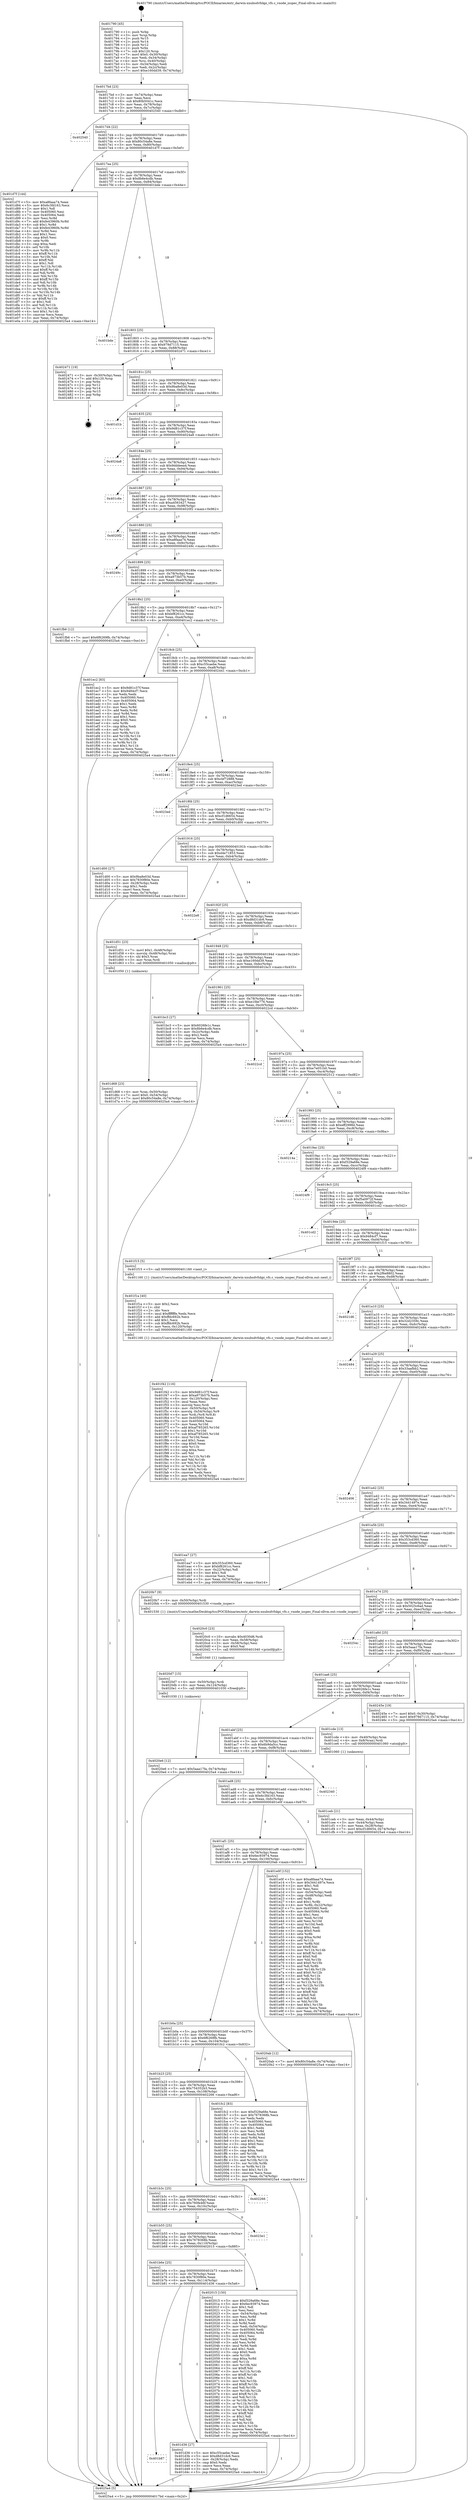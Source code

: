digraph "0x401790" {
  label = "0x401790 (/mnt/c/Users/mathe/Desktop/tcc/POCII/binaries/extr_darwin-xnubsdvfskpi_vfs.c_vnode_isspec_Final-ollvm.out::main(0))"
  labelloc = "t"
  node[shape=record]

  Entry [label="",width=0.3,height=0.3,shape=circle,fillcolor=black,style=filled]
  "0x4017bd" [label="{
     0x4017bd [23]\l
     | [instrs]\l
     &nbsp;&nbsp;0x4017bd \<+3\>: mov -0x74(%rbp),%eax\l
     &nbsp;&nbsp;0x4017c0 \<+2\>: mov %eax,%ecx\l
     &nbsp;&nbsp;0x4017c2 \<+6\>: sub $0x80b5041c,%ecx\l
     &nbsp;&nbsp;0x4017c8 \<+3\>: mov %eax,-0x78(%rbp)\l
     &nbsp;&nbsp;0x4017cb \<+3\>: mov %ecx,-0x7c(%rbp)\l
     &nbsp;&nbsp;0x4017ce \<+6\>: je 0000000000402540 \<main+0xdb0\>\l
  }"]
  "0x402540" [label="{
     0x402540\l
  }", style=dashed]
  "0x4017d4" [label="{
     0x4017d4 [22]\l
     | [instrs]\l
     &nbsp;&nbsp;0x4017d4 \<+5\>: jmp 00000000004017d9 \<main+0x49\>\l
     &nbsp;&nbsp;0x4017d9 \<+3\>: mov -0x78(%rbp),%eax\l
     &nbsp;&nbsp;0x4017dc \<+5\>: sub $0x80c54a8e,%eax\l
     &nbsp;&nbsp;0x4017e1 \<+3\>: mov %eax,-0x80(%rbp)\l
     &nbsp;&nbsp;0x4017e4 \<+6\>: je 0000000000401d7f \<main+0x5ef\>\l
  }"]
  Exit [label="",width=0.3,height=0.3,shape=circle,fillcolor=black,style=filled,peripheries=2]
  "0x401d7f" [label="{
     0x401d7f [144]\l
     | [instrs]\l
     &nbsp;&nbsp;0x401d7f \<+5\>: mov $0xa8faaa74,%eax\l
     &nbsp;&nbsp;0x401d84 \<+5\>: mov $0x6c3fd163,%ecx\l
     &nbsp;&nbsp;0x401d89 \<+2\>: mov $0x1,%dl\l
     &nbsp;&nbsp;0x401d8b \<+7\>: mov 0x405060,%esi\l
     &nbsp;&nbsp;0x401d92 \<+7\>: mov 0x405064,%edi\l
     &nbsp;&nbsp;0x401d99 \<+3\>: mov %esi,%r8d\l
     &nbsp;&nbsp;0x401d9c \<+7\>: add $0xfe43960b,%r8d\l
     &nbsp;&nbsp;0x401da3 \<+4\>: sub $0x1,%r8d\l
     &nbsp;&nbsp;0x401da7 \<+7\>: sub $0xfe43960b,%r8d\l
     &nbsp;&nbsp;0x401dae \<+4\>: imul %r8d,%esi\l
     &nbsp;&nbsp;0x401db2 \<+3\>: and $0x1,%esi\l
     &nbsp;&nbsp;0x401db5 \<+3\>: cmp $0x0,%esi\l
     &nbsp;&nbsp;0x401db8 \<+4\>: sete %r9b\l
     &nbsp;&nbsp;0x401dbc \<+3\>: cmp $0xa,%edi\l
     &nbsp;&nbsp;0x401dbf \<+4\>: setl %r10b\l
     &nbsp;&nbsp;0x401dc3 \<+3\>: mov %r9b,%r11b\l
     &nbsp;&nbsp;0x401dc6 \<+4\>: xor $0xff,%r11b\l
     &nbsp;&nbsp;0x401dca \<+3\>: mov %r10b,%bl\l
     &nbsp;&nbsp;0x401dcd \<+3\>: xor $0xff,%bl\l
     &nbsp;&nbsp;0x401dd0 \<+3\>: xor $0x1,%dl\l
     &nbsp;&nbsp;0x401dd3 \<+3\>: mov %r11b,%r14b\l
     &nbsp;&nbsp;0x401dd6 \<+4\>: and $0xff,%r14b\l
     &nbsp;&nbsp;0x401dda \<+3\>: and %dl,%r9b\l
     &nbsp;&nbsp;0x401ddd \<+3\>: mov %bl,%r15b\l
     &nbsp;&nbsp;0x401de0 \<+4\>: and $0xff,%r15b\l
     &nbsp;&nbsp;0x401de4 \<+3\>: and %dl,%r10b\l
     &nbsp;&nbsp;0x401de7 \<+3\>: or %r9b,%r14b\l
     &nbsp;&nbsp;0x401dea \<+3\>: or %r10b,%r15b\l
     &nbsp;&nbsp;0x401ded \<+3\>: xor %r15b,%r14b\l
     &nbsp;&nbsp;0x401df0 \<+3\>: or %bl,%r11b\l
     &nbsp;&nbsp;0x401df3 \<+4\>: xor $0xff,%r11b\l
     &nbsp;&nbsp;0x401df7 \<+3\>: or $0x1,%dl\l
     &nbsp;&nbsp;0x401dfa \<+3\>: and %dl,%r11b\l
     &nbsp;&nbsp;0x401dfd \<+3\>: or %r11b,%r14b\l
     &nbsp;&nbsp;0x401e00 \<+4\>: test $0x1,%r14b\l
     &nbsp;&nbsp;0x401e04 \<+3\>: cmovne %ecx,%eax\l
     &nbsp;&nbsp;0x401e07 \<+3\>: mov %eax,-0x74(%rbp)\l
     &nbsp;&nbsp;0x401e0a \<+5\>: jmp 00000000004025a4 \<main+0xe14\>\l
  }"]
  "0x4017ea" [label="{
     0x4017ea [25]\l
     | [instrs]\l
     &nbsp;&nbsp;0x4017ea \<+5\>: jmp 00000000004017ef \<main+0x5f\>\l
     &nbsp;&nbsp;0x4017ef \<+3\>: mov -0x78(%rbp),%eax\l
     &nbsp;&nbsp;0x4017f2 \<+5\>: sub $0x8b6e4cdb,%eax\l
     &nbsp;&nbsp;0x4017f7 \<+6\>: mov %eax,-0x84(%rbp)\l
     &nbsp;&nbsp;0x4017fd \<+6\>: je 0000000000401bde \<main+0x44e\>\l
  }"]
  "0x4020e6" [label="{
     0x4020e6 [12]\l
     | [instrs]\l
     &nbsp;&nbsp;0x4020e6 \<+7\>: movl $0x5aaa17fa,-0x74(%rbp)\l
     &nbsp;&nbsp;0x4020ed \<+5\>: jmp 00000000004025a4 \<main+0xe14\>\l
  }"]
  "0x401bde" [label="{
     0x401bde\l
  }", style=dashed]
  "0x401803" [label="{
     0x401803 [25]\l
     | [instrs]\l
     &nbsp;&nbsp;0x401803 \<+5\>: jmp 0000000000401808 \<main+0x78\>\l
     &nbsp;&nbsp;0x401808 \<+3\>: mov -0x78(%rbp),%eax\l
     &nbsp;&nbsp;0x40180b \<+5\>: sub $0x979d7115,%eax\l
     &nbsp;&nbsp;0x401810 \<+6\>: mov %eax,-0x88(%rbp)\l
     &nbsp;&nbsp;0x401816 \<+6\>: je 0000000000402471 \<main+0xce1\>\l
  }"]
  "0x4020d7" [label="{
     0x4020d7 [15]\l
     | [instrs]\l
     &nbsp;&nbsp;0x4020d7 \<+4\>: mov -0x50(%rbp),%rdi\l
     &nbsp;&nbsp;0x4020db \<+6\>: mov %eax,-0x124(%rbp)\l
     &nbsp;&nbsp;0x4020e1 \<+5\>: call 0000000000401030 \<free@plt\>\l
     | [calls]\l
     &nbsp;&nbsp;0x401030 \{1\} (unknown)\l
  }"]
  "0x402471" [label="{
     0x402471 [19]\l
     | [instrs]\l
     &nbsp;&nbsp;0x402471 \<+3\>: mov -0x30(%rbp),%eax\l
     &nbsp;&nbsp;0x402474 \<+7\>: add $0x120,%rsp\l
     &nbsp;&nbsp;0x40247b \<+1\>: pop %rbx\l
     &nbsp;&nbsp;0x40247c \<+2\>: pop %r12\l
     &nbsp;&nbsp;0x40247e \<+2\>: pop %r14\l
     &nbsp;&nbsp;0x402480 \<+2\>: pop %r15\l
     &nbsp;&nbsp;0x402482 \<+1\>: pop %rbp\l
     &nbsp;&nbsp;0x402483 \<+1\>: ret\l
  }"]
  "0x40181c" [label="{
     0x40181c [25]\l
     | [instrs]\l
     &nbsp;&nbsp;0x40181c \<+5\>: jmp 0000000000401821 \<main+0x91\>\l
     &nbsp;&nbsp;0x401821 \<+3\>: mov -0x78(%rbp),%eax\l
     &nbsp;&nbsp;0x401824 \<+5\>: sub $0x9ba8e03d,%eax\l
     &nbsp;&nbsp;0x401829 \<+6\>: mov %eax,-0x8c(%rbp)\l
     &nbsp;&nbsp;0x40182f \<+6\>: je 0000000000401d1b \<main+0x58b\>\l
  }"]
  "0x4020c0" [label="{
     0x4020c0 [23]\l
     | [instrs]\l
     &nbsp;&nbsp;0x4020c0 \<+10\>: movabs $0x4030d6,%rdi\l
     &nbsp;&nbsp;0x4020ca \<+3\>: mov %eax,-0x58(%rbp)\l
     &nbsp;&nbsp;0x4020cd \<+3\>: mov -0x58(%rbp),%esi\l
     &nbsp;&nbsp;0x4020d0 \<+2\>: mov $0x0,%al\l
     &nbsp;&nbsp;0x4020d2 \<+5\>: call 0000000000401040 \<printf@plt\>\l
     | [calls]\l
     &nbsp;&nbsp;0x401040 \{1\} (unknown)\l
  }"]
  "0x401d1b" [label="{
     0x401d1b\l
  }", style=dashed]
  "0x401835" [label="{
     0x401835 [25]\l
     | [instrs]\l
     &nbsp;&nbsp;0x401835 \<+5\>: jmp 000000000040183a \<main+0xaa\>\l
     &nbsp;&nbsp;0x40183a \<+3\>: mov -0x78(%rbp),%eax\l
     &nbsp;&nbsp;0x40183d \<+5\>: sub $0x9d81c37f,%eax\l
     &nbsp;&nbsp;0x401842 \<+6\>: mov %eax,-0x90(%rbp)\l
     &nbsp;&nbsp;0x401848 \<+6\>: je 00000000004024a8 \<main+0xd18\>\l
  }"]
  "0x401f42" [label="{
     0x401f42 [116]\l
     | [instrs]\l
     &nbsp;&nbsp;0x401f42 \<+5\>: mov $0x9d81c37f,%ecx\l
     &nbsp;&nbsp;0x401f47 \<+5\>: mov $0xa973b57b,%edx\l
     &nbsp;&nbsp;0x401f4c \<+6\>: mov -0x120(%rbp),%esi\l
     &nbsp;&nbsp;0x401f52 \<+3\>: imul %eax,%esi\l
     &nbsp;&nbsp;0x401f55 \<+3\>: movslq %esi,%rdi\l
     &nbsp;&nbsp;0x401f58 \<+4\>: mov -0x50(%rbp),%r8\l
     &nbsp;&nbsp;0x401f5c \<+4\>: movslq -0x54(%rbp),%r9\l
     &nbsp;&nbsp;0x401f60 \<+4\>: mov %rdi,(%r8,%r9,8)\l
     &nbsp;&nbsp;0x401f64 \<+7\>: mov 0x405060,%eax\l
     &nbsp;&nbsp;0x401f6b \<+7\>: mov 0x405064,%esi\l
     &nbsp;&nbsp;0x401f72 \<+3\>: mov %eax,%r10d\l
     &nbsp;&nbsp;0x401f75 \<+7\>: add $0xaf785265,%r10d\l
     &nbsp;&nbsp;0x401f7c \<+4\>: sub $0x1,%r10d\l
     &nbsp;&nbsp;0x401f80 \<+7\>: sub $0xaf785265,%r10d\l
     &nbsp;&nbsp;0x401f87 \<+4\>: imul %r10d,%eax\l
     &nbsp;&nbsp;0x401f8b \<+3\>: and $0x1,%eax\l
     &nbsp;&nbsp;0x401f8e \<+3\>: cmp $0x0,%eax\l
     &nbsp;&nbsp;0x401f91 \<+4\>: sete %r11b\l
     &nbsp;&nbsp;0x401f95 \<+3\>: cmp $0xa,%esi\l
     &nbsp;&nbsp;0x401f98 \<+3\>: setl %bl\l
     &nbsp;&nbsp;0x401f9b \<+3\>: mov %r11b,%r14b\l
     &nbsp;&nbsp;0x401f9e \<+3\>: and %bl,%r14b\l
     &nbsp;&nbsp;0x401fa1 \<+3\>: xor %bl,%r11b\l
     &nbsp;&nbsp;0x401fa4 \<+3\>: or %r11b,%r14b\l
     &nbsp;&nbsp;0x401fa7 \<+4\>: test $0x1,%r14b\l
     &nbsp;&nbsp;0x401fab \<+3\>: cmovne %edx,%ecx\l
     &nbsp;&nbsp;0x401fae \<+3\>: mov %ecx,-0x74(%rbp)\l
     &nbsp;&nbsp;0x401fb1 \<+5\>: jmp 00000000004025a4 \<main+0xe14\>\l
  }"]
  "0x4024a8" [label="{
     0x4024a8\l
  }", style=dashed]
  "0x40184e" [label="{
     0x40184e [25]\l
     | [instrs]\l
     &nbsp;&nbsp;0x40184e \<+5\>: jmp 0000000000401853 \<main+0xc3\>\l
     &nbsp;&nbsp;0x401853 \<+3\>: mov -0x78(%rbp),%eax\l
     &nbsp;&nbsp;0x401856 \<+5\>: sub $0x9dddeea4,%eax\l
     &nbsp;&nbsp;0x40185b \<+6\>: mov %eax,-0x94(%rbp)\l
     &nbsp;&nbsp;0x401861 \<+6\>: je 0000000000401c6e \<main+0x4de\>\l
  }"]
  "0x401f1a" [label="{
     0x401f1a [40]\l
     | [instrs]\l
     &nbsp;&nbsp;0x401f1a \<+5\>: mov $0x2,%ecx\l
     &nbsp;&nbsp;0x401f1f \<+1\>: cltd\l
     &nbsp;&nbsp;0x401f20 \<+2\>: idiv %ecx\l
     &nbsp;&nbsp;0x401f22 \<+6\>: imul $0xfffffffe,%edx,%ecx\l
     &nbsp;&nbsp;0x401f28 \<+6\>: add $0xffdc692b,%ecx\l
     &nbsp;&nbsp;0x401f2e \<+3\>: add $0x1,%ecx\l
     &nbsp;&nbsp;0x401f31 \<+6\>: sub $0xffdc692b,%ecx\l
     &nbsp;&nbsp;0x401f37 \<+6\>: mov %ecx,-0x120(%rbp)\l
     &nbsp;&nbsp;0x401f3d \<+5\>: call 0000000000401160 \<next_i\>\l
     | [calls]\l
     &nbsp;&nbsp;0x401160 \{1\} (/mnt/c/Users/mathe/Desktop/tcc/POCII/binaries/extr_darwin-xnubsdvfskpi_vfs.c_vnode_isspec_Final-ollvm.out::next_i)\l
  }"]
  "0x401c6e" [label="{
     0x401c6e\l
  }", style=dashed]
  "0x401867" [label="{
     0x401867 [25]\l
     | [instrs]\l
     &nbsp;&nbsp;0x401867 \<+5\>: jmp 000000000040186c \<main+0xdc\>\l
     &nbsp;&nbsp;0x40186c \<+3\>: mov -0x78(%rbp),%eax\l
     &nbsp;&nbsp;0x40186f \<+5\>: sub $0xa4563427,%eax\l
     &nbsp;&nbsp;0x401874 \<+6\>: mov %eax,-0x98(%rbp)\l
     &nbsp;&nbsp;0x40187a \<+6\>: je 00000000004020f2 \<main+0x962\>\l
  }"]
  "0x401d68" [label="{
     0x401d68 [23]\l
     | [instrs]\l
     &nbsp;&nbsp;0x401d68 \<+4\>: mov %rax,-0x50(%rbp)\l
     &nbsp;&nbsp;0x401d6c \<+7\>: movl $0x0,-0x54(%rbp)\l
     &nbsp;&nbsp;0x401d73 \<+7\>: movl $0x80c54a8e,-0x74(%rbp)\l
     &nbsp;&nbsp;0x401d7a \<+5\>: jmp 00000000004025a4 \<main+0xe14\>\l
  }"]
  "0x4020f2" [label="{
     0x4020f2\l
  }", style=dashed]
  "0x401880" [label="{
     0x401880 [25]\l
     | [instrs]\l
     &nbsp;&nbsp;0x401880 \<+5\>: jmp 0000000000401885 \<main+0xf5\>\l
     &nbsp;&nbsp;0x401885 \<+3\>: mov -0x78(%rbp),%eax\l
     &nbsp;&nbsp;0x401888 \<+5\>: sub $0xa8faaa74,%eax\l
     &nbsp;&nbsp;0x40188d \<+6\>: mov %eax,-0x9c(%rbp)\l
     &nbsp;&nbsp;0x401893 \<+6\>: je 000000000040249c \<main+0xd0c\>\l
  }"]
  "0x401b87" [label="{
     0x401b87\l
  }", style=dashed]
  "0x40249c" [label="{
     0x40249c\l
  }", style=dashed]
  "0x401899" [label="{
     0x401899 [25]\l
     | [instrs]\l
     &nbsp;&nbsp;0x401899 \<+5\>: jmp 000000000040189e \<main+0x10e\>\l
     &nbsp;&nbsp;0x40189e \<+3\>: mov -0x78(%rbp),%eax\l
     &nbsp;&nbsp;0x4018a1 \<+5\>: sub $0xa973b57b,%eax\l
     &nbsp;&nbsp;0x4018a6 \<+6\>: mov %eax,-0xa0(%rbp)\l
     &nbsp;&nbsp;0x4018ac \<+6\>: je 0000000000401fb6 \<main+0x826\>\l
  }"]
  "0x401d36" [label="{
     0x401d36 [27]\l
     | [instrs]\l
     &nbsp;&nbsp;0x401d36 \<+5\>: mov $0xc55caebe,%eax\l
     &nbsp;&nbsp;0x401d3b \<+5\>: mov $0xd8d31dc6,%ecx\l
     &nbsp;&nbsp;0x401d40 \<+3\>: mov -0x28(%rbp),%edx\l
     &nbsp;&nbsp;0x401d43 \<+3\>: cmp $0x0,%edx\l
     &nbsp;&nbsp;0x401d46 \<+3\>: cmove %ecx,%eax\l
     &nbsp;&nbsp;0x401d49 \<+3\>: mov %eax,-0x74(%rbp)\l
     &nbsp;&nbsp;0x401d4c \<+5\>: jmp 00000000004025a4 \<main+0xe14\>\l
  }"]
  "0x401fb6" [label="{
     0x401fb6 [12]\l
     | [instrs]\l
     &nbsp;&nbsp;0x401fb6 \<+7\>: movl $0x6f6269fb,-0x74(%rbp)\l
     &nbsp;&nbsp;0x401fbd \<+5\>: jmp 00000000004025a4 \<main+0xe14\>\l
  }"]
  "0x4018b2" [label="{
     0x4018b2 [25]\l
     | [instrs]\l
     &nbsp;&nbsp;0x4018b2 \<+5\>: jmp 00000000004018b7 \<main+0x127\>\l
     &nbsp;&nbsp;0x4018b7 \<+3\>: mov -0x78(%rbp),%eax\l
     &nbsp;&nbsp;0x4018ba \<+5\>: sub $0xbf8261cc,%eax\l
     &nbsp;&nbsp;0x4018bf \<+6\>: mov %eax,-0xa4(%rbp)\l
     &nbsp;&nbsp;0x4018c5 \<+6\>: je 0000000000401ec2 \<main+0x732\>\l
  }"]
  "0x401b6e" [label="{
     0x401b6e [25]\l
     | [instrs]\l
     &nbsp;&nbsp;0x401b6e \<+5\>: jmp 0000000000401b73 \<main+0x3e3\>\l
     &nbsp;&nbsp;0x401b73 \<+3\>: mov -0x78(%rbp),%eax\l
     &nbsp;&nbsp;0x401b76 \<+5\>: sub $0x7830f80e,%eax\l
     &nbsp;&nbsp;0x401b7b \<+6\>: mov %eax,-0x114(%rbp)\l
     &nbsp;&nbsp;0x401b81 \<+6\>: je 0000000000401d36 \<main+0x5a6\>\l
  }"]
  "0x401ec2" [label="{
     0x401ec2 [83]\l
     | [instrs]\l
     &nbsp;&nbsp;0x401ec2 \<+5\>: mov $0x9d81c37f,%eax\l
     &nbsp;&nbsp;0x401ec7 \<+5\>: mov $0x9484cf7,%ecx\l
     &nbsp;&nbsp;0x401ecc \<+2\>: xor %edx,%edx\l
     &nbsp;&nbsp;0x401ece \<+7\>: mov 0x405060,%esi\l
     &nbsp;&nbsp;0x401ed5 \<+7\>: mov 0x405064,%edi\l
     &nbsp;&nbsp;0x401edc \<+3\>: sub $0x1,%edx\l
     &nbsp;&nbsp;0x401edf \<+3\>: mov %esi,%r8d\l
     &nbsp;&nbsp;0x401ee2 \<+3\>: add %edx,%r8d\l
     &nbsp;&nbsp;0x401ee5 \<+4\>: imul %r8d,%esi\l
     &nbsp;&nbsp;0x401ee9 \<+3\>: and $0x1,%esi\l
     &nbsp;&nbsp;0x401eec \<+3\>: cmp $0x0,%esi\l
     &nbsp;&nbsp;0x401eef \<+4\>: sete %r9b\l
     &nbsp;&nbsp;0x401ef3 \<+3\>: cmp $0xa,%edi\l
     &nbsp;&nbsp;0x401ef6 \<+4\>: setl %r10b\l
     &nbsp;&nbsp;0x401efa \<+3\>: mov %r9b,%r11b\l
     &nbsp;&nbsp;0x401efd \<+3\>: and %r10b,%r11b\l
     &nbsp;&nbsp;0x401f00 \<+3\>: xor %r10b,%r9b\l
     &nbsp;&nbsp;0x401f03 \<+3\>: or %r9b,%r11b\l
     &nbsp;&nbsp;0x401f06 \<+4\>: test $0x1,%r11b\l
     &nbsp;&nbsp;0x401f0a \<+3\>: cmovne %ecx,%eax\l
     &nbsp;&nbsp;0x401f0d \<+3\>: mov %eax,-0x74(%rbp)\l
     &nbsp;&nbsp;0x401f10 \<+5\>: jmp 00000000004025a4 \<main+0xe14\>\l
  }"]
  "0x4018cb" [label="{
     0x4018cb [25]\l
     | [instrs]\l
     &nbsp;&nbsp;0x4018cb \<+5\>: jmp 00000000004018d0 \<main+0x140\>\l
     &nbsp;&nbsp;0x4018d0 \<+3\>: mov -0x78(%rbp),%eax\l
     &nbsp;&nbsp;0x4018d3 \<+5\>: sub $0xc55caebe,%eax\l
     &nbsp;&nbsp;0x4018d8 \<+6\>: mov %eax,-0xa8(%rbp)\l
     &nbsp;&nbsp;0x4018de \<+6\>: je 0000000000402441 \<main+0xcb1\>\l
  }"]
  "0x402015" [label="{
     0x402015 [150]\l
     | [instrs]\l
     &nbsp;&nbsp;0x402015 \<+5\>: mov $0xf329a68e,%eax\l
     &nbsp;&nbsp;0x40201a \<+5\>: mov $0x6ec93974,%ecx\l
     &nbsp;&nbsp;0x40201f \<+2\>: mov $0x1,%dl\l
     &nbsp;&nbsp;0x402021 \<+2\>: xor %esi,%esi\l
     &nbsp;&nbsp;0x402023 \<+3\>: mov -0x54(%rbp),%edi\l
     &nbsp;&nbsp;0x402026 \<+3\>: mov %esi,%r8d\l
     &nbsp;&nbsp;0x402029 \<+4\>: sub $0x1,%r8d\l
     &nbsp;&nbsp;0x40202d \<+3\>: sub %r8d,%edi\l
     &nbsp;&nbsp;0x402030 \<+3\>: mov %edi,-0x54(%rbp)\l
     &nbsp;&nbsp;0x402033 \<+7\>: mov 0x405060,%edi\l
     &nbsp;&nbsp;0x40203a \<+8\>: mov 0x405064,%r8d\l
     &nbsp;&nbsp;0x402042 \<+3\>: sub $0x1,%esi\l
     &nbsp;&nbsp;0x402045 \<+3\>: mov %edi,%r9d\l
     &nbsp;&nbsp;0x402048 \<+3\>: add %esi,%r9d\l
     &nbsp;&nbsp;0x40204b \<+4\>: imul %r9d,%edi\l
     &nbsp;&nbsp;0x40204f \<+3\>: and $0x1,%edi\l
     &nbsp;&nbsp;0x402052 \<+3\>: cmp $0x0,%edi\l
     &nbsp;&nbsp;0x402055 \<+4\>: sete %r10b\l
     &nbsp;&nbsp;0x402059 \<+4\>: cmp $0xa,%r8d\l
     &nbsp;&nbsp;0x40205d \<+4\>: setl %r11b\l
     &nbsp;&nbsp;0x402061 \<+3\>: mov %r10b,%bl\l
     &nbsp;&nbsp;0x402064 \<+3\>: xor $0xff,%bl\l
     &nbsp;&nbsp;0x402067 \<+3\>: mov %r11b,%r14b\l
     &nbsp;&nbsp;0x40206a \<+4\>: xor $0xff,%r14b\l
     &nbsp;&nbsp;0x40206e \<+3\>: xor $0x1,%dl\l
     &nbsp;&nbsp;0x402071 \<+3\>: mov %bl,%r15b\l
     &nbsp;&nbsp;0x402074 \<+4\>: and $0xff,%r15b\l
     &nbsp;&nbsp;0x402078 \<+3\>: and %dl,%r10b\l
     &nbsp;&nbsp;0x40207b \<+3\>: mov %r14b,%r12b\l
     &nbsp;&nbsp;0x40207e \<+4\>: and $0xff,%r12b\l
     &nbsp;&nbsp;0x402082 \<+3\>: and %dl,%r11b\l
     &nbsp;&nbsp;0x402085 \<+3\>: or %r10b,%r15b\l
     &nbsp;&nbsp;0x402088 \<+3\>: or %r11b,%r12b\l
     &nbsp;&nbsp;0x40208b \<+3\>: xor %r12b,%r15b\l
     &nbsp;&nbsp;0x40208e \<+3\>: or %r14b,%bl\l
     &nbsp;&nbsp;0x402091 \<+3\>: xor $0xff,%bl\l
     &nbsp;&nbsp;0x402094 \<+3\>: or $0x1,%dl\l
     &nbsp;&nbsp;0x402097 \<+2\>: and %dl,%bl\l
     &nbsp;&nbsp;0x402099 \<+3\>: or %bl,%r15b\l
     &nbsp;&nbsp;0x40209c \<+4\>: test $0x1,%r15b\l
     &nbsp;&nbsp;0x4020a0 \<+3\>: cmovne %ecx,%eax\l
     &nbsp;&nbsp;0x4020a3 \<+3\>: mov %eax,-0x74(%rbp)\l
     &nbsp;&nbsp;0x4020a6 \<+5\>: jmp 00000000004025a4 \<main+0xe14\>\l
  }"]
  "0x402441" [label="{
     0x402441\l
  }", style=dashed]
  "0x4018e4" [label="{
     0x4018e4 [25]\l
     | [instrs]\l
     &nbsp;&nbsp;0x4018e4 \<+5\>: jmp 00000000004018e9 \<main+0x159\>\l
     &nbsp;&nbsp;0x4018e9 \<+3\>: mov -0x78(%rbp),%eax\l
     &nbsp;&nbsp;0x4018ec \<+5\>: sub $0xcbf72888,%eax\l
     &nbsp;&nbsp;0x4018f1 \<+6\>: mov %eax,-0xac(%rbp)\l
     &nbsp;&nbsp;0x4018f7 \<+6\>: je 00000000004023ed \<main+0xc5d\>\l
  }"]
  "0x401b55" [label="{
     0x401b55 [25]\l
     | [instrs]\l
     &nbsp;&nbsp;0x401b55 \<+5\>: jmp 0000000000401b5a \<main+0x3ca\>\l
     &nbsp;&nbsp;0x401b5a \<+3\>: mov -0x78(%rbp),%eax\l
     &nbsp;&nbsp;0x401b5d \<+5\>: sub $0x7678368b,%eax\l
     &nbsp;&nbsp;0x401b62 \<+6\>: mov %eax,-0x110(%rbp)\l
     &nbsp;&nbsp;0x401b68 \<+6\>: je 0000000000402015 \<main+0x885\>\l
  }"]
  "0x4023ed" [label="{
     0x4023ed\l
  }", style=dashed]
  "0x4018fd" [label="{
     0x4018fd [25]\l
     | [instrs]\l
     &nbsp;&nbsp;0x4018fd \<+5\>: jmp 0000000000401902 \<main+0x172\>\l
     &nbsp;&nbsp;0x401902 \<+3\>: mov -0x78(%rbp),%eax\l
     &nbsp;&nbsp;0x401905 \<+5\>: sub $0xcf1d6654,%eax\l
     &nbsp;&nbsp;0x40190a \<+6\>: mov %eax,-0xb0(%rbp)\l
     &nbsp;&nbsp;0x401910 \<+6\>: je 0000000000401d00 \<main+0x570\>\l
  }"]
  "0x4023e1" [label="{
     0x4023e1\l
  }", style=dashed]
  "0x401d00" [label="{
     0x401d00 [27]\l
     | [instrs]\l
     &nbsp;&nbsp;0x401d00 \<+5\>: mov $0x9ba8e03d,%eax\l
     &nbsp;&nbsp;0x401d05 \<+5\>: mov $0x7830f80e,%ecx\l
     &nbsp;&nbsp;0x401d0a \<+3\>: mov -0x28(%rbp),%edx\l
     &nbsp;&nbsp;0x401d0d \<+3\>: cmp $0x1,%edx\l
     &nbsp;&nbsp;0x401d10 \<+3\>: cmovl %ecx,%eax\l
     &nbsp;&nbsp;0x401d13 \<+3\>: mov %eax,-0x74(%rbp)\l
     &nbsp;&nbsp;0x401d16 \<+5\>: jmp 00000000004025a4 \<main+0xe14\>\l
  }"]
  "0x401916" [label="{
     0x401916 [25]\l
     | [instrs]\l
     &nbsp;&nbsp;0x401916 \<+5\>: jmp 000000000040191b \<main+0x18b\>\l
     &nbsp;&nbsp;0x40191b \<+3\>: mov -0x78(%rbp),%eax\l
     &nbsp;&nbsp;0x40191e \<+5\>: sub $0xd4e71853,%eax\l
     &nbsp;&nbsp;0x401923 \<+6\>: mov %eax,-0xb4(%rbp)\l
     &nbsp;&nbsp;0x401929 \<+6\>: je 00000000004022e8 \<main+0xb58\>\l
  }"]
  "0x401b3c" [label="{
     0x401b3c [25]\l
     | [instrs]\l
     &nbsp;&nbsp;0x401b3c \<+5\>: jmp 0000000000401b41 \<main+0x3b1\>\l
     &nbsp;&nbsp;0x401b41 \<+3\>: mov -0x78(%rbp),%eax\l
     &nbsp;&nbsp;0x401b44 \<+5\>: sub $0x760fe46f,%eax\l
     &nbsp;&nbsp;0x401b49 \<+6\>: mov %eax,-0x10c(%rbp)\l
     &nbsp;&nbsp;0x401b4f \<+6\>: je 00000000004023e1 \<main+0xc51\>\l
  }"]
  "0x4022e8" [label="{
     0x4022e8\l
  }", style=dashed]
  "0x40192f" [label="{
     0x40192f [25]\l
     | [instrs]\l
     &nbsp;&nbsp;0x40192f \<+5\>: jmp 0000000000401934 \<main+0x1a4\>\l
     &nbsp;&nbsp;0x401934 \<+3\>: mov -0x78(%rbp),%eax\l
     &nbsp;&nbsp;0x401937 \<+5\>: sub $0xd8d31dc6,%eax\l
     &nbsp;&nbsp;0x40193c \<+6\>: mov %eax,-0xb8(%rbp)\l
     &nbsp;&nbsp;0x401942 \<+6\>: je 0000000000401d51 \<main+0x5c1\>\l
  }"]
  "0x402266" [label="{
     0x402266\l
  }", style=dashed]
  "0x401d51" [label="{
     0x401d51 [23]\l
     | [instrs]\l
     &nbsp;&nbsp;0x401d51 \<+7\>: movl $0x1,-0x48(%rbp)\l
     &nbsp;&nbsp;0x401d58 \<+4\>: movslq -0x48(%rbp),%rax\l
     &nbsp;&nbsp;0x401d5c \<+4\>: shl $0x3,%rax\l
     &nbsp;&nbsp;0x401d60 \<+3\>: mov %rax,%rdi\l
     &nbsp;&nbsp;0x401d63 \<+5\>: call 0000000000401050 \<malloc@plt\>\l
     | [calls]\l
     &nbsp;&nbsp;0x401050 \{1\} (unknown)\l
  }"]
  "0x401948" [label="{
     0x401948 [25]\l
     | [instrs]\l
     &nbsp;&nbsp;0x401948 \<+5\>: jmp 000000000040194d \<main+0x1bd\>\l
     &nbsp;&nbsp;0x40194d \<+3\>: mov -0x78(%rbp),%eax\l
     &nbsp;&nbsp;0x401950 \<+5\>: sub $0xe160dd39,%eax\l
     &nbsp;&nbsp;0x401955 \<+6\>: mov %eax,-0xbc(%rbp)\l
     &nbsp;&nbsp;0x40195b \<+6\>: je 0000000000401bc3 \<main+0x433\>\l
  }"]
  "0x401b23" [label="{
     0x401b23 [25]\l
     | [instrs]\l
     &nbsp;&nbsp;0x401b23 \<+5\>: jmp 0000000000401b28 \<main+0x398\>\l
     &nbsp;&nbsp;0x401b28 \<+3\>: mov -0x78(%rbp),%eax\l
     &nbsp;&nbsp;0x401b2b \<+5\>: sub $0x754352b3,%eax\l
     &nbsp;&nbsp;0x401b30 \<+6\>: mov %eax,-0x108(%rbp)\l
     &nbsp;&nbsp;0x401b36 \<+6\>: je 0000000000402266 \<main+0xad6\>\l
  }"]
  "0x401bc3" [label="{
     0x401bc3 [27]\l
     | [instrs]\l
     &nbsp;&nbsp;0x401bc3 \<+5\>: mov $0x6026fe1c,%eax\l
     &nbsp;&nbsp;0x401bc8 \<+5\>: mov $0x8b6e4cdb,%ecx\l
     &nbsp;&nbsp;0x401bcd \<+3\>: mov -0x2c(%rbp),%edx\l
     &nbsp;&nbsp;0x401bd0 \<+3\>: cmp $0x2,%edx\l
     &nbsp;&nbsp;0x401bd3 \<+3\>: cmovne %ecx,%eax\l
     &nbsp;&nbsp;0x401bd6 \<+3\>: mov %eax,-0x74(%rbp)\l
     &nbsp;&nbsp;0x401bd9 \<+5\>: jmp 00000000004025a4 \<main+0xe14\>\l
  }"]
  "0x401961" [label="{
     0x401961 [25]\l
     | [instrs]\l
     &nbsp;&nbsp;0x401961 \<+5\>: jmp 0000000000401966 \<main+0x1d6\>\l
     &nbsp;&nbsp;0x401966 \<+3\>: mov -0x78(%rbp),%eax\l
     &nbsp;&nbsp;0x401969 \<+5\>: sub $0xe1fde776,%eax\l
     &nbsp;&nbsp;0x40196e \<+6\>: mov %eax,-0xc0(%rbp)\l
     &nbsp;&nbsp;0x401974 \<+6\>: je 00000000004022cd \<main+0xb3d\>\l
  }"]
  "0x4025a4" [label="{
     0x4025a4 [5]\l
     | [instrs]\l
     &nbsp;&nbsp;0x4025a4 \<+5\>: jmp 00000000004017bd \<main+0x2d\>\l
  }"]
  "0x401790" [label="{
     0x401790 [45]\l
     | [instrs]\l
     &nbsp;&nbsp;0x401790 \<+1\>: push %rbp\l
     &nbsp;&nbsp;0x401791 \<+3\>: mov %rsp,%rbp\l
     &nbsp;&nbsp;0x401794 \<+2\>: push %r15\l
     &nbsp;&nbsp;0x401796 \<+2\>: push %r14\l
     &nbsp;&nbsp;0x401798 \<+2\>: push %r12\l
     &nbsp;&nbsp;0x40179a \<+1\>: push %rbx\l
     &nbsp;&nbsp;0x40179b \<+7\>: sub $0x120,%rsp\l
     &nbsp;&nbsp;0x4017a2 \<+7\>: movl $0x0,-0x30(%rbp)\l
     &nbsp;&nbsp;0x4017a9 \<+3\>: mov %edi,-0x34(%rbp)\l
     &nbsp;&nbsp;0x4017ac \<+4\>: mov %rsi,-0x40(%rbp)\l
     &nbsp;&nbsp;0x4017b0 \<+3\>: mov -0x34(%rbp),%edi\l
     &nbsp;&nbsp;0x4017b3 \<+3\>: mov %edi,-0x2c(%rbp)\l
     &nbsp;&nbsp;0x4017b6 \<+7\>: movl $0xe160dd39,-0x74(%rbp)\l
  }"]
  "0x401fc2" [label="{
     0x401fc2 [83]\l
     | [instrs]\l
     &nbsp;&nbsp;0x401fc2 \<+5\>: mov $0xf329a68e,%eax\l
     &nbsp;&nbsp;0x401fc7 \<+5\>: mov $0x7678368b,%ecx\l
     &nbsp;&nbsp;0x401fcc \<+2\>: xor %edx,%edx\l
     &nbsp;&nbsp;0x401fce \<+7\>: mov 0x405060,%esi\l
     &nbsp;&nbsp;0x401fd5 \<+7\>: mov 0x405064,%edi\l
     &nbsp;&nbsp;0x401fdc \<+3\>: sub $0x1,%edx\l
     &nbsp;&nbsp;0x401fdf \<+3\>: mov %esi,%r8d\l
     &nbsp;&nbsp;0x401fe2 \<+3\>: add %edx,%r8d\l
     &nbsp;&nbsp;0x401fe5 \<+4\>: imul %r8d,%esi\l
     &nbsp;&nbsp;0x401fe9 \<+3\>: and $0x1,%esi\l
     &nbsp;&nbsp;0x401fec \<+3\>: cmp $0x0,%esi\l
     &nbsp;&nbsp;0x401fef \<+4\>: sete %r9b\l
     &nbsp;&nbsp;0x401ff3 \<+3\>: cmp $0xa,%edi\l
     &nbsp;&nbsp;0x401ff6 \<+4\>: setl %r10b\l
     &nbsp;&nbsp;0x401ffa \<+3\>: mov %r9b,%r11b\l
     &nbsp;&nbsp;0x401ffd \<+3\>: and %r10b,%r11b\l
     &nbsp;&nbsp;0x402000 \<+3\>: xor %r10b,%r9b\l
     &nbsp;&nbsp;0x402003 \<+3\>: or %r9b,%r11b\l
     &nbsp;&nbsp;0x402006 \<+4\>: test $0x1,%r11b\l
     &nbsp;&nbsp;0x40200a \<+3\>: cmovne %ecx,%eax\l
     &nbsp;&nbsp;0x40200d \<+3\>: mov %eax,-0x74(%rbp)\l
     &nbsp;&nbsp;0x402010 \<+5\>: jmp 00000000004025a4 \<main+0xe14\>\l
  }"]
  "0x4022cd" [label="{
     0x4022cd\l
  }", style=dashed]
  "0x40197a" [label="{
     0x40197a [25]\l
     | [instrs]\l
     &nbsp;&nbsp;0x40197a \<+5\>: jmp 000000000040197f \<main+0x1ef\>\l
     &nbsp;&nbsp;0x40197f \<+3\>: mov -0x78(%rbp),%eax\l
     &nbsp;&nbsp;0x401982 \<+5\>: sub $0xe7e051b0,%eax\l
     &nbsp;&nbsp;0x401987 \<+6\>: mov %eax,-0xc4(%rbp)\l
     &nbsp;&nbsp;0x40198d \<+6\>: je 0000000000402512 \<main+0xd82\>\l
  }"]
  "0x401b0a" [label="{
     0x401b0a [25]\l
     | [instrs]\l
     &nbsp;&nbsp;0x401b0a \<+5\>: jmp 0000000000401b0f \<main+0x37f\>\l
     &nbsp;&nbsp;0x401b0f \<+3\>: mov -0x78(%rbp),%eax\l
     &nbsp;&nbsp;0x401b12 \<+5\>: sub $0x6f6269fb,%eax\l
     &nbsp;&nbsp;0x401b17 \<+6\>: mov %eax,-0x104(%rbp)\l
     &nbsp;&nbsp;0x401b1d \<+6\>: je 0000000000401fc2 \<main+0x832\>\l
  }"]
  "0x402512" [label="{
     0x402512\l
  }", style=dashed]
  "0x401993" [label="{
     0x401993 [25]\l
     | [instrs]\l
     &nbsp;&nbsp;0x401993 \<+5\>: jmp 0000000000401998 \<main+0x208\>\l
     &nbsp;&nbsp;0x401998 \<+3\>: mov -0x78(%rbp),%eax\l
     &nbsp;&nbsp;0x40199b \<+5\>: sub $0xeff2998d,%eax\l
     &nbsp;&nbsp;0x4019a0 \<+6\>: mov %eax,-0xc8(%rbp)\l
     &nbsp;&nbsp;0x4019a6 \<+6\>: je 000000000040214a \<main+0x9ba\>\l
  }"]
  "0x4020ab" [label="{
     0x4020ab [12]\l
     | [instrs]\l
     &nbsp;&nbsp;0x4020ab \<+7\>: movl $0x80c54a8e,-0x74(%rbp)\l
     &nbsp;&nbsp;0x4020b2 \<+5\>: jmp 00000000004025a4 \<main+0xe14\>\l
  }"]
  "0x40214a" [label="{
     0x40214a\l
  }", style=dashed]
  "0x4019ac" [label="{
     0x4019ac [25]\l
     | [instrs]\l
     &nbsp;&nbsp;0x4019ac \<+5\>: jmp 00000000004019b1 \<main+0x221\>\l
     &nbsp;&nbsp;0x4019b1 \<+3\>: mov -0x78(%rbp),%eax\l
     &nbsp;&nbsp;0x4019b4 \<+5\>: sub $0xf329a68e,%eax\l
     &nbsp;&nbsp;0x4019b9 \<+6\>: mov %eax,-0xcc(%rbp)\l
     &nbsp;&nbsp;0x4019bf \<+6\>: je 00000000004024f9 \<main+0xd69\>\l
  }"]
  "0x401af1" [label="{
     0x401af1 [25]\l
     | [instrs]\l
     &nbsp;&nbsp;0x401af1 \<+5\>: jmp 0000000000401af6 \<main+0x366\>\l
     &nbsp;&nbsp;0x401af6 \<+3\>: mov -0x78(%rbp),%eax\l
     &nbsp;&nbsp;0x401af9 \<+5\>: sub $0x6ec93974,%eax\l
     &nbsp;&nbsp;0x401afe \<+6\>: mov %eax,-0x100(%rbp)\l
     &nbsp;&nbsp;0x401b04 \<+6\>: je 00000000004020ab \<main+0x91b\>\l
  }"]
  "0x4024f9" [label="{
     0x4024f9\l
  }", style=dashed]
  "0x4019c5" [label="{
     0x4019c5 [25]\l
     | [instrs]\l
     &nbsp;&nbsp;0x4019c5 \<+5\>: jmp 00000000004019ca \<main+0x23a\>\l
     &nbsp;&nbsp;0x4019ca \<+3\>: mov -0x78(%rbp),%eax\l
     &nbsp;&nbsp;0x4019cd \<+5\>: sub $0xf5a0972f,%eax\l
     &nbsp;&nbsp;0x4019d2 \<+6\>: mov %eax,-0xd0(%rbp)\l
     &nbsp;&nbsp;0x4019d8 \<+6\>: je 0000000000401cd2 \<main+0x542\>\l
  }"]
  "0x401e0f" [label="{
     0x401e0f [152]\l
     | [instrs]\l
     &nbsp;&nbsp;0x401e0f \<+5\>: mov $0xa8faaa74,%eax\l
     &nbsp;&nbsp;0x401e14 \<+5\>: mov $0x3441497e,%ecx\l
     &nbsp;&nbsp;0x401e19 \<+2\>: mov $0x1,%dl\l
     &nbsp;&nbsp;0x401e1b \<+2\>: xor %esi,%esi\l
     &nbsp;&nbsp;0x401e1d \<+3\>: mov -0x54(%rbp),%edi\l
     &nbsp;&nbsp;0x401e20 \<+3\>: cmp -0x48(%rbp),%edi\l
     &nbsp;&nbsp;0x401e23 \<+4\>: setl %r8b\l
     &nbsp;&nbsp;0x401e27 \<+4\>: and $0x1,%r8b\l
     &nbsp;&nbsp;0x401e2b \<+4\>: mov %r8b,-0x22(%rbp)\l
     &nbsp;&nbsp;0x401e2f \<+7\>: mov 0x405060,%edi\l
     &nbsp;&nbsp;0x401e36 \<+8\>: mov 0x405064,%r9d\l
     &nbsp;&nbsp;0x401e3e \<+3\>: sub $0x1,%esi\l
     &nbsp;&nbsp;0x401e41 \<+3\>: mov %edi,%r10d\l
     &nbsp;&nbsp;0x401e44 \<+3\>: add %esi,%r10d\l
     &nbsp;&nbsp;0x401e47 \<+4\>: imul %r10d,%edi\l
     &nbsp;&nbsp;0x401e4b \<+3\>: and $0x1,%edi\l
     &nbsp;&nbsp;0x401e4e \<+3\>: cmp $0x0,%edi\l
     &nbsp;&nbsp;0x401e51 \<+4\>: sete %r8b\l
     &nbsp;&nbsp;0x401e55 \<+4\>: cmp $0xa,%r9d\l
     &nbsp;&nbsp;0x401e59 \<+4\>: setl %r11b\l
     &nbsp;&nbsp;0x401e5d \<+3\>: mov %r8b,%bl\l
     &nbsp;&nbsp;0x401e60 \<+3\>: xor $0xff,%bl\l
     &nbsp;&nbsp;0x401e63 \<+3\>: mov %r11b,%r14b\l
     &nbsp;&nbsp;0x401e66 \<+4\>: xor $0xff,%r14b\l
     &nbsp;&nbsp;0x401e6a \<+3\>: xor $0x0,%dl\l
     &nbsp;&nbsp;0x401e6d \<+3\>: mov %bl,%r15b\l
     &nbsp;&nbsp;0x401e70 \<+4\>: and $0x0,%r15b\l
     &nbsp;&nbsp;0x401e74 \<+3\>: and %dl,%r8b\l
     &nbsp;&nbsp;0x401e77 \<+3\>: mov %r14b,%r12b\l
     &nbsp;&nbsp;0x401e7a \<+4\>: and $0x0,%r12b\l
     &nbsp;&nbsp;0x401e7e \<+3\>: and %dl,%r11b\l
     &nbsp;&nbsp;0x401e81 \<+3\>: or %r8b,%r15b\l
     &nbsp;&nbsp;0x401e84 \<+3\>: or %r11b,%r12b\l
     &nbsp;&nbsp;0x401e87 \<+3\>: xor %r12b,%r15b\l
     &nbsp;&nbsp;0x401e8a \<+3\>: or %r14b,%bl\l
     &nbsp;&nbsp;0x401e8d \<+3\>: xor $0xff,%bl\l
     &nbsp;&nbsp;0x401e90 \<+3\>: or $0x0,%dl\l
     &nbsp;&nbsp;0x401e93 \<+2\>: and %dl,%bl\l
     &nbsp;&nbsp;0x401e95 \<+3\>: or %bl,%r15b\l
     &nbsp;&nbsp;0x401e98 \<+4\>: test $0x1,%r15b\l
     &nbsp;&nbsp;0x401e9c \<+3\>: cmovne %ecx,%eax\l
     &nbsp;&nbsp;0x401e9f \<+3\>: mov %eax,-0x74(%rbp)\l
     &nbsp;&nbsp;0x401ea2 \<+5\>: jmp 00000000004025a4 \<main+0xe14\>\l
  }"]
  "0x401cd2" [label="{
     0x401cd2\l
  }", style=dashed]
  "0x4019de" [label="{
     0x4019de [25]\l
     | [instrs]\l
     &nbsp;&nbsp;0x4019de \<+5\>: jmp 00000000004019e3 \<main+0x253\>\l
     &nbsp;&nbsp;0x4019e3 \<+3\>: mov -0x78(%rbp),%eax\l
     &nbsp;&nbsp;0x4019e6 \<+5\>: sub $0x9484cf7,%eax\l
     &nbsp;&nbsp;0x4019eb \<+6\>: mov %eax,-0xd4(%rbp)\l
     &nbsp;&nbsp;0x4019f1 \<+6\>: je 0000000000401f15 \<main+0x785\>\l
  }"]
  "0x401ad8" [label="{
     0x401ad8 [25]\l
     | [instrs]\l
     &nbsp;&nbsp;0x401ad8 \<+5\>: jmp 0000000000401add \<main+0x34d\>\l
     &nbsp;&nbsp;0x401add \<+3\>: mov -0x78(%rbp),%eax\l
     &nbsp;&nbsp;0x401ae0 \<+5\>: sub $0x6c3fd163,%eax\l
     &nbsp;&nbsp;0x401ae5 \<+6\>: mov %eax,-0xfc(%rbp)\l
     &nbsp;&nbsp;0x401aeb \<+6\>: je 0000000000401e0f \<main+0x67f\>\l
  }"]
  "0x401f15" [label="{
     0x401f15 [5]\l
     | [instrs]\l
     &nbsp;&nbsp;0x401f15 \<+5\>: call 0000000000401160 \<next_i\>\l
     | [calls]\l
     &nbsp;&nbsp;0x401160 \{1\} (/mnt/c/Users/mathe/Desktop/tcc/POCII/binaries/extr_darwin-xnubsdvfskpi_vfs.c_vnode_isspec_Final-ollvm.out::next_i)\l
  }"]
  "0x4019f7" [label="{
     0x4019f7 [25]\l
     | [instrs]\l
     &nbsp;&nbsp;0x4019f7 \<+5\>: jmp 00000000004019fc \<main+0x26c\>\l
     &nbsp;&nbsp;0x4019fc \<+3\>: mov -0x78(%rbp),%eax\l
     &nbsp;&nbsp;0x4019ff \<+5\>: sub $0x2f6e8802,%eax\l
     &nbsp;&nbsp;0x401a04 \<+6\>: mov %eax,-0xd8(%rbp)\l
     &nbsp;&nbsp;0x401a0a \<+6\>: je 00000000004021d6 \<main+0xa46\>\l
  }"]
  "0x402340" [label="{
     0x402340\l
  }", style=dashed]
  "0x4021d6" [label="{
     0x4021d6\l
  }", style=dashed]
  "0x401a10" [label="{
     0x401a10 [25]\l
     | [instrs]\l
     &nbsp;&nbsp;0x401a10 \<+5\>: jmp 0000000000401a15 \<main+0x285\>\l
     &nbsp;&nbsp;0x401a15 \<+3\>: mov -0x78(%rbp),%eax\l
     &nbsp;&nbsp;0x401a18 \<+5\>: sub $0x32d2359c,%eax\l
     &nbsp;&nbsp;0x401a1d \<+6\>: mov %eax,-0xdc(%rbp)\l
     &nbsp;&nbsp;0x401a23 \<+6\>: je 0000000000402484 \<main+0xcf4\>\l
  }"]
  "0x401ceb" [label="{
     0x401ceb [21]\l
     | [instrs]\l
     &nbsp;&nbsp;0x401ceb \<+3\>: mov %eax,-0x44(%rbp)\l
     &nbsp;&nbsp;0x401cee \<+3\>: mov -0x44(%rbp),%eax\l
     &nbsp;&nbsp;0x401cf1 \<+3\>: mov %eax,-0x28(%rbp)\l
     &nbsp;&nbsp;0x401cf4 \<+7\>: movl $0xcf1d6654,-0x74(%rbp)\l
     &nbsp;&nbsp;0x401cfb \<+5\>: jmp 00000000004025a4 \<main+0xe14\>\l
  }"]
  "0x402484" [label="{
     0x402484\l
  }", style=dashed]
  "0x401a29" [label="{
     0x401a29 [25]\l
     | [instrs]\l
     &nbsp;&nbsp;0x401a29 \<+5\>: jmp 0000000000401a2e \<main+0x29e\>\l
     &nbsp;&nbsp;0x401a2e \<+3\>: mov -0x78(%rbp),%eax\l
     &nbsp;&nbsp;0x401a31 \<+5\>: sub $0x33aafbb2,%eax\l
     &nbsp;&nbsp;0x401a36 \<+6\>: mov %eax,-0xe0(%rbp)\l
     &nbsp;&nbsp;0x401a3c \<+6\>: je 0000000000402406 \<main+0xc76\>\l
  }"]
  "0x401abf" [label="{
     0x401abf [25]\l
     | [instrs]\l
     &nbsp;&nbsp;0x401abf \<+5\>: jmp 0000000000401ac4 \<main+0x334\>\l
     &nbsp;&nbsp;0x401ac4 \<+3\>: mov -0x78(%rbp),%eax\l
     &nbsp;&nbsp;0x401ac7 \<+5\>: sub $0x6b9da5cc,%eax\l
     &nbsp;&nbsp;0x401acc \<+6\>: mov %eax,-0xf8(%rbp)\l
     &nbsp;&nbsp;0x401ad2 \<+6\>: je 0000000000402340 \<main+0xbb0\>\l
  }"]
  "0x402406" [label="{
     0x402406\l
  }", style=dashed]
  "0x401a42" [label="{
     0x401a42 [25]\l
     | [instrs]\l
     &nbsp;&nbsp;0x401a42 \<+5\>: jmp 0000000000401a47 \<main+0x2b7\>\l
     &nbsp;&nbsp;0x401a47 \<+3\>: mov -0x78(%rbp),%eax\l
     &nbsp;&nbsp;0x401a4a \<+5\>: sub $0x3441497e,%eax\l
     &nbsp;&nbsp;0x401a4f \<+6\>: mov %eax,-0xe4(%rbp)\l
     &nbsp;&nbsp;0x401a55 \<+6\>: je 0000000000401ea7 \<main+0x717\>\l
  }"]
  "0x401cde" [label="{
     0x401cde [13]\l
     | [instrs]\l
     &nbsp;&nbsp;0x401cde \<+4\>: mov -0x40(%rbp),%rax\l
     &nbsp;&nbsp;0x401ce2 \<+4\>: mov 0x8(%rax),%rdi\l
     &nbsp;&nbsp;0x401ce6 \<+5\>: call 0000000000401060 \<atoi@plt\>\l
     | [calls]\l
     &nbsp;&nbsp;0x401060 \{1\} (unknown)\l
  }"]
  "0x401ea7" [label="{
     0x401ea7 [27]\l
     | [instrs]\l
     &nbsp;&nbsp;0x401ea7 \<+5\>: mov $0x353cd360,%eax\l
     &nbsp;&nbsp;0x401eac \<+5\>: mov $0xbf8261cc,%ecx\l
     &nbsp;&nbsp;0x401eb1 \<+3\>: mov -0x22(%rbp),%dl\l
     &nbsp;&nbsp;0x401eb4 \<+3\>: test $0x1,%dl\l
     &nbsp;&nbsp;0x401eb7 \<+3\>: cmovne %ecx,%eax\l
     &nbsp;&nbsp;0x401eba \<+3\>: mov %eax,-0x74(%rbp)\l
     &nbsp;&nbsp;0x401ebd \<+5\>: jmp 00000000004025a4 \<main+0xe14\>\l
  }"]
  "0x401a5b" [label="{
     0x401a5b [25]\l
     | [instrs]\l
     &nbsp;&nbsp;0x401a5b \<+5\>: jmp 0000000000401a60 \<main+0x2d0\>\l
     &nbsp;&nbsp;0x401a60 \<+3\>: mov -0x78(%rbp),%eax\l
     &nbsp;&nbsp;0x401a63 \<+5\>: sub $0x353cd360,%eax\l
     &nbsp;&nbsp;0x401a68 \<+6\>: mov %eax,-0xe8(%rbp)\l
     &nbsp;&nbsp;0x401a6e \<+6\>: je 00000000004020b7 \<main+0x927\>\l
  }"]
  "0x401aa6" [label="{
     0x401aa6 [25]\l
     | [instrs]\l
     &nbsp;&nbsp;0x401aa6 \<+5\>: jmp 0000000000401aab \<main+0x31b\>\l
     &nbsp;&nbsp;0x401aab \<+3\>: mov -0x78(%rbp),%eax\l
     &nbsp;&nbsp;0x401aae \<+5\>: sub $0x6026fe1c,%eax\l
     &nbsp;&nbsp;0x401ab3 \<+6\>: mov %eax,-0xf4(%rbp)\l
     &nbsp;&nbsp;0x401ab9 \<+6\>: je 0000000000401cde \<main+0x54e\>\l
  }"]
  "0x4020b7" [label="{
     0x4020b7 [9]\l
     | [instrs]\l
     &nbsp;&nbsp;0x4020b7 \<+4\>: mov -0x50(%rbp),%rdi\l
     &nbsp;&nbsp;0x4020bb \<+5\>: call 0000000000401530 \<vnode_isspec\>\l
     | [calls]\l
     &nbsp;&nbsp;0x401530 \{1\} (/mnt/c/Users/mathe/Desktop/tcc/POCII/binaries/extr_darwin-xnubsdvfskpi_vfs.c_vnode_isspec_Final-ollvm.out::vnode_isspec)\l
  }"]
  "0x401a74" [label="{
     0x401a74 [25]\l
     | [instrs]\l
     &nbsp;&nbsp;0x401a74 \<+5\>: jmp 0000000000401a79 \<main+0x2e9\>\l
     &nbsp;&nbsp;0x401a79 \<+3\>: mov -0x78(%rbp),%eax\l
     &nbsp;&nbsp;0x401a7c \<+5\>: sub $0x5025c6ad,%eax\l
     &nbsp;&nbsp;0x401a81 \<+6\>: mov %eax,-0xec(%rbp)\l
     &nbsp;&nbsp;0x401a87 \<+6\>: je 000000000040254c \<main+0xdbc\>\l
  }"]
  "0x40245e" [label="{
     0x40245e [19]\l
     | [instrs]\l
     &nbsp;&nbsp;0x40245e \<+7\>: movl $0x0,-0x30(%rbp)\l
     &nbsp;&nbsp;0x402465 \<+7\>: movl $0x979d7115,-0x74(%rbp)\l
     &nbsp;&nbsp;0x40246c \<+5\>: jmp 00000000004025a4 \<main+0xe14\>\l
  }"]
  "0x40254c" [label="{
     0x40254c\l
  }", style=dashed]
  "0x401a8d" [label="{
     0x401a8d [25]\l
     | [instrs]\l
     &nbsp;&nbsp;0x401a8d \<+5\>: jmp 0000000000401a92 \<main+0x302\>\l
     &nbsp;&nbsp;0x401a92 \<+3\>: mov -0x78(%rbp),%eax\l
     &nbsp;&nbsp;0x401a95 \<+5\>: sub $0x5aaa17fa,%eax\l
     &nbsp;&nbsp;0x401a9a \<+6\>: mov %eax,-0xf0(%rbp)\l
     &nbsp;&nbsp;0x401aa0 \<+6\>: je 000000000040245e \<main+0xcce\>\l
  }"]
  Entry -> "0x401790" [label=" 1"]
  "0x4017bd" -> "0x402540" [label=" 0"]
  "0x4017bd" -> "0x4017d4" [label=" 20"]
  "0x402471" -> Exit [label=" 1"]
  "0x4017d4" -> "0x401d7f" [label=" 2"]
  "0x4017d4" -> "0x4017ea" [label=" 18"]
  "0x40245e" -> "0x4025a4" [label=" 1"]
  "0x4017ea" -> "0x401bde" [label=" 0"]
  "0x4017ea" -> "0x401803" [label=" 18"]
  "0x4020e6" -> "0x4025a4" [label=" 1"]
  "0x401803" -> "0x402471" [label=" 1"]
  "0x401803" -> "0x40181c" [label=" 17"]
  "0x4020d7" -> "0x4020e6" [label=" 1"]
  "0x40181c" -> "0x401d1b" [label=" 0"]
  "0x40181c" -> "0x401835" [label=" 17"]
  "0x4020c0" -> "0x4020d7" [label=" 1"]
  "0x401835" -> "0x4024a8" [label=" 0"]
  "0x401835" -> "0x40184e" [label=" 17"]
  "0x4020b7" -> "0x4020c0" [label=" 1"]
  "0x40184e" -> "0x401c6e" [label=" 0"]
  "0x40184e" -> "0x401867" [label=" 17"]
  "0x4020ab" -> "0x4025a4" [label=" 1"]
  "0x401867" -> "0x4020f2" [label=" 0"]
  "0x401867" -> "0x401880" [label=" 17"]
  "0x402015" -> "0x4025a4" [label=" 1"]
  "0x401880" -> "0x40249c" [label=" 0"]
  "0x401880" -> "0x401899" [label=" 17"]
  "0x401fc2" -> "0x4025a4" [label=" 1"]
  "0x401899" -> "0x401fb6" [label=" 1"]
  "0x401899" -> "0x4018b2" [label=" 16"]
  "0x401fb6" -> "0x4025a4" [label=" 1"]
  "0x4018b2" -> "0x401ec2" [label=" 1"]
  "0x4018b2" -> "0x4018cb" [label=" 15"]
  "0x401f1a" -> "0x401f42" [label=" 1"]
  "0x4018cb" -> "0x402441" [label=" 0"]
  "0x4018cb" -> "0x4018e4" [label=" 15"]
  "0x401f15" -> "0x401f1a" [label=" 1"]
  "0x4018e4" -> "0x4023ed" [label=" 0"]
  "0x4018e4" -> "0x4018fd" [label=" 15"]
  "0x401ea7" -> "0x4025a4" [label=" 2"]
  "0x4018fd" -> "0x401d00" [label=" 1"]
  "0x4018fd" -> "0x401916" [label=" 14"]
  "0x401e0f" -> "0x4025a4" [label=" 2"]
  "0x401916" -> "0x4022e8" [label=" 0"]
  "0x401916" -> "0x40192f" [label=" 14"]
  "0x401d68" -> "0x4025a4" [label=" 1"]
  "0x40192f" -> "0x401d51" [label=" 1"]
  "0x40192f" -> "0x401948" [label=" 13"]
  "0x401d51" -> "0x401d68" [label=" 1"]
  "0x401948" -> "0x401bc3" [label=" 1"]
  "0x401948" -> "0x401961" [label=" 12"]
  "0x401bc3" -> "0x4025a4" [label=" 1"]
  "0x401790" -> "0x4017bd" [label=" 1"]
  "0x4025a4" -> "0x4017bd" [label=" 19"]
  "0x401b6e" -> "0x401b87" [label=" 0"]
  "0x401961" -> "0x4022cd" [label=" 0"]
  "0x401961" -> "0x40197a" [label=" 12"]
  "0x401b6e" -> "0x401d36" [label=" 1"]
  "0x40197a" -> "0x402512" [label=" 0"]
  "0x40197a" -> "0x401993" [label=" 12"]
  "0x401b55" -> "0x401b6e" [label=" 1"]
  "0x401993" -> "0x40214a" [label=" 0"]
  "0x401993" -> "0x4019ac" [label=" 12"]
  "0x401b55" -> "0x402015" [label=" 1"]
  "0x4019ac" -> "0x4024f9" [label=" 0"]
  "0x4019ac" -> "0x4019c5" [label=" 12"]
  "0x401b3c" -> "0x401b55" [label=" 2"]
  "0x4019c5" -> "0x401cd2" [label=" 0"]
  "0x4019c5" -> "0x4019de" [label=" 12"]
  "0x401b3c" -> "0x4023e1" [label=" 0"]
  "0x4019de" -> "0x401f15" [label=" 1"]
  "0x4019de" -> "0x4019f7" [label=" 11"]
  "0x401b23" -> "0x401b3c" [label=" 2"]
  "0x4019f7" -> "0x4021d6" [label=" 0"]
  "0x4019f7" -> "0x401a10" [label=" 11"]
  "0x401b23" -> "0x402266" [label=" 0"]
  "0x401a10" -> "0x402484" [label=" 0"]
  "0x401a10" -> "0x401a29" [label=" 11"]
  "0x401b0a" -> "0x401b23" [label=" 2"]
  "0x401a29" -> "0x402406" [label=" 0"]
  "0x401a29" -> "0x401a42" [label=" 11"]
  "0x401b0a" -> "0x401fc2" [label=" 1"]
  "0x401a42" -> "0x401ea7" [label=" 2"]
  "0x401a42" -> "0x401a5b" [label=" 9"]
  "0x401f42" -> "0x4025a4" [label=" 1"]
  "0x401a5b" -> "0x4020b7" [label=" 1"]
  "0x401a5b" -> "0x401a74" [label=" 8"]
  "0x401af1" -> "0x4020ab" [label=" 1"]
  "0x401a74" -> "0x40254c" [label=" 0"]
  "0x401a74" -> "0x401a8d" [label=" 8"]
  "0x401ec2" -> "0x4025a4" [label=" 1"]
  "0x401a8d" -> "0x40245e" [label=" 1"]
  "0x401a8d" -> "0x401aa6" [label=" 7"]
  "0x401af1" -> "0x401b0a" [label=" 3"]
  "0x401aa6" -> "0x401cde" [label=" 1"]
  "0x401aa6" -> "0x401abf" [label=" 6"]
  "0x401cde" -> "0x401ceb" [label=" 1"]
  "0x401ceb" -> "0x4025a4" [label=" 1"]
  "0x401d00" -> "0x4025a4" [label=" 1"]
  "0x401d36" -> "0x4025a4" [label=" 1"]
  "0x401abf" -> "0x402340" [label=" 0"]
  "0x401abf" -> "0x401ad8" [label=" 6"]
  "0x401d7f" -> "0x4025a4" [label=" 2"]
  "0x401ad8" -> "0x401e0f" [label=" 2"]
  "0x401ad8" -> "0x401af1" [label=" 4"]
}
